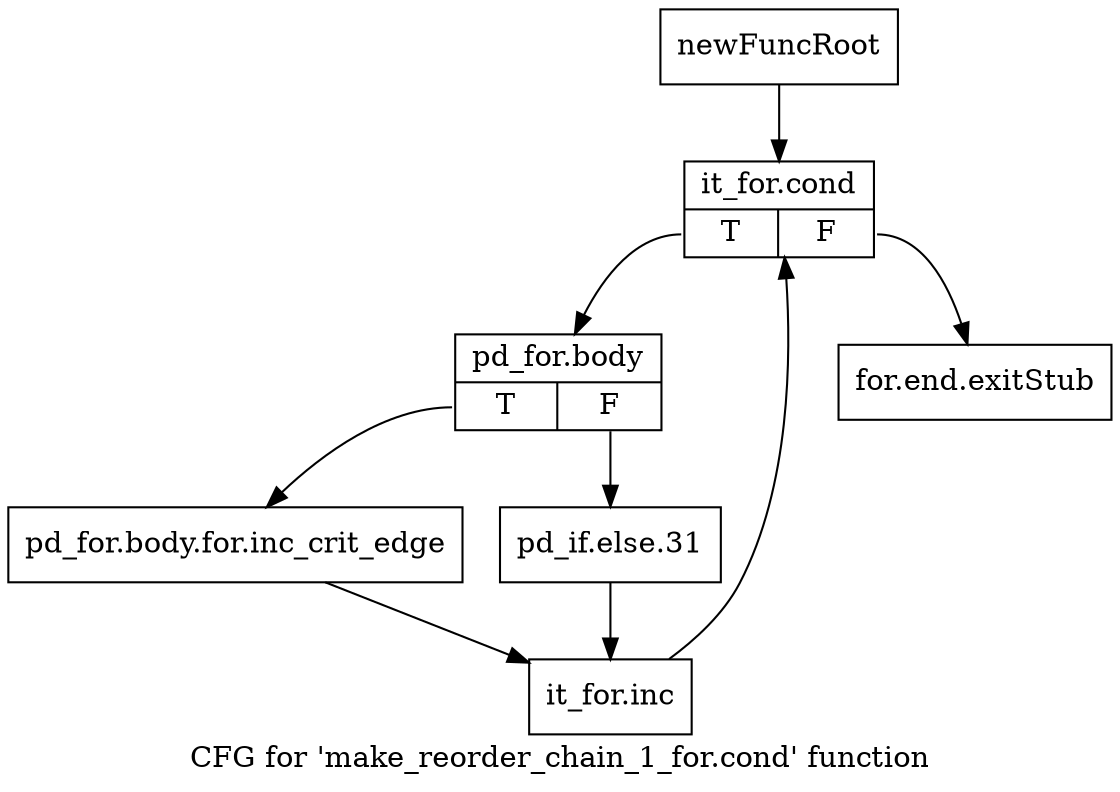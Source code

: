 digraph "CFG for 'make_reorder_chain_1_for.cond' function" {
	label="CFG for 'make_reorder_chain_1_for.cond' function";

	Node0x79b0020 [shape=record,label="{newFuncRoot}"];
	Node0x79b0020 -> Node0x79b00c0;
	Node0x79b0070 [shape=record,label="{for.end.exitStub}"];
	Node0x79b00c0 [shape=record,label="{it_for.cond|{<s0>T|<s1>F}}"];
	Node0x79b00c0:s0 -> Node0x79b0110;
	Node0x79b00c0:s1 -> Node0x79b0070;
	Node0x79b0110 [shape=record,label="{pd_for.body|{<s0>T|<s1>F}}"];
	Node0x79b0110:s0 -> Node0x79b01b0;
	Node0x79b0110:s1 -> Node0x79b0160;
	Node0x79b0160 [shape=record,label="{pd_if.else.31}"];
	Node0x79b0160 -> Node0x79b0200;
	Node0x79b01b0 [shape=record,label="{pd_for.body.for.inc_crit_edge}"];
	Node0x79b01b0 -> Node0x79b0200;
	Node0x79b0200 [shape=record,label="{it_for.inc}"];
	Node0x79b0200 -> Node0x79b00c0;
}
